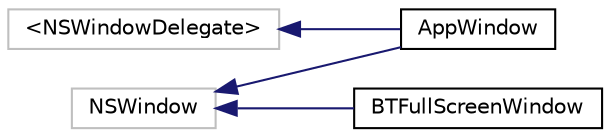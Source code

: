 digraph "Graphical Class Hierarchy"
{
  edge [fontname="Helvetica",fontsize="10",labelfontname="Helvetica",labelfontsize="10"];
  node [fontname="Helvetica",fontsize="10",shape=record];
  rankdir="LR";
  Node1 [label="NSWindow",height=0.2,width=0.4,color="grey75", fillcolor="white", style="filled"];
  Node1 -> Node2 [dir="back",color="midnightblue",fontsize="10",style="solid",fontname="Helvetica"];
  Node2 [label="AppWindow",height=0.2,width=0.4,color="black", fillcolor="white", style="filled",URL="$interface_app_window.html",tooltip="Main window class for OSX apps. "];
  Node1 -> Node3 [dir="back",color="midnightblue",fontsize="10",style="solid",fontname="Helvetica"];
  Node3 [label="BTFullScreenWindow",height=0.2,width=0.4,color="black", fillcolor="white", style="filled",URL="$interface_b_t_full_screen_window.html"];
  Node4 [label="\<NSWindowDelegate\>",height=0.2,width=0.4,color="grey75", fillcolor="white", style="filled"];
  Node4 -> Node2 [dir="back",color="midnightblue",fontsize="10",style="solid",fontname="Helvetica"];
}

